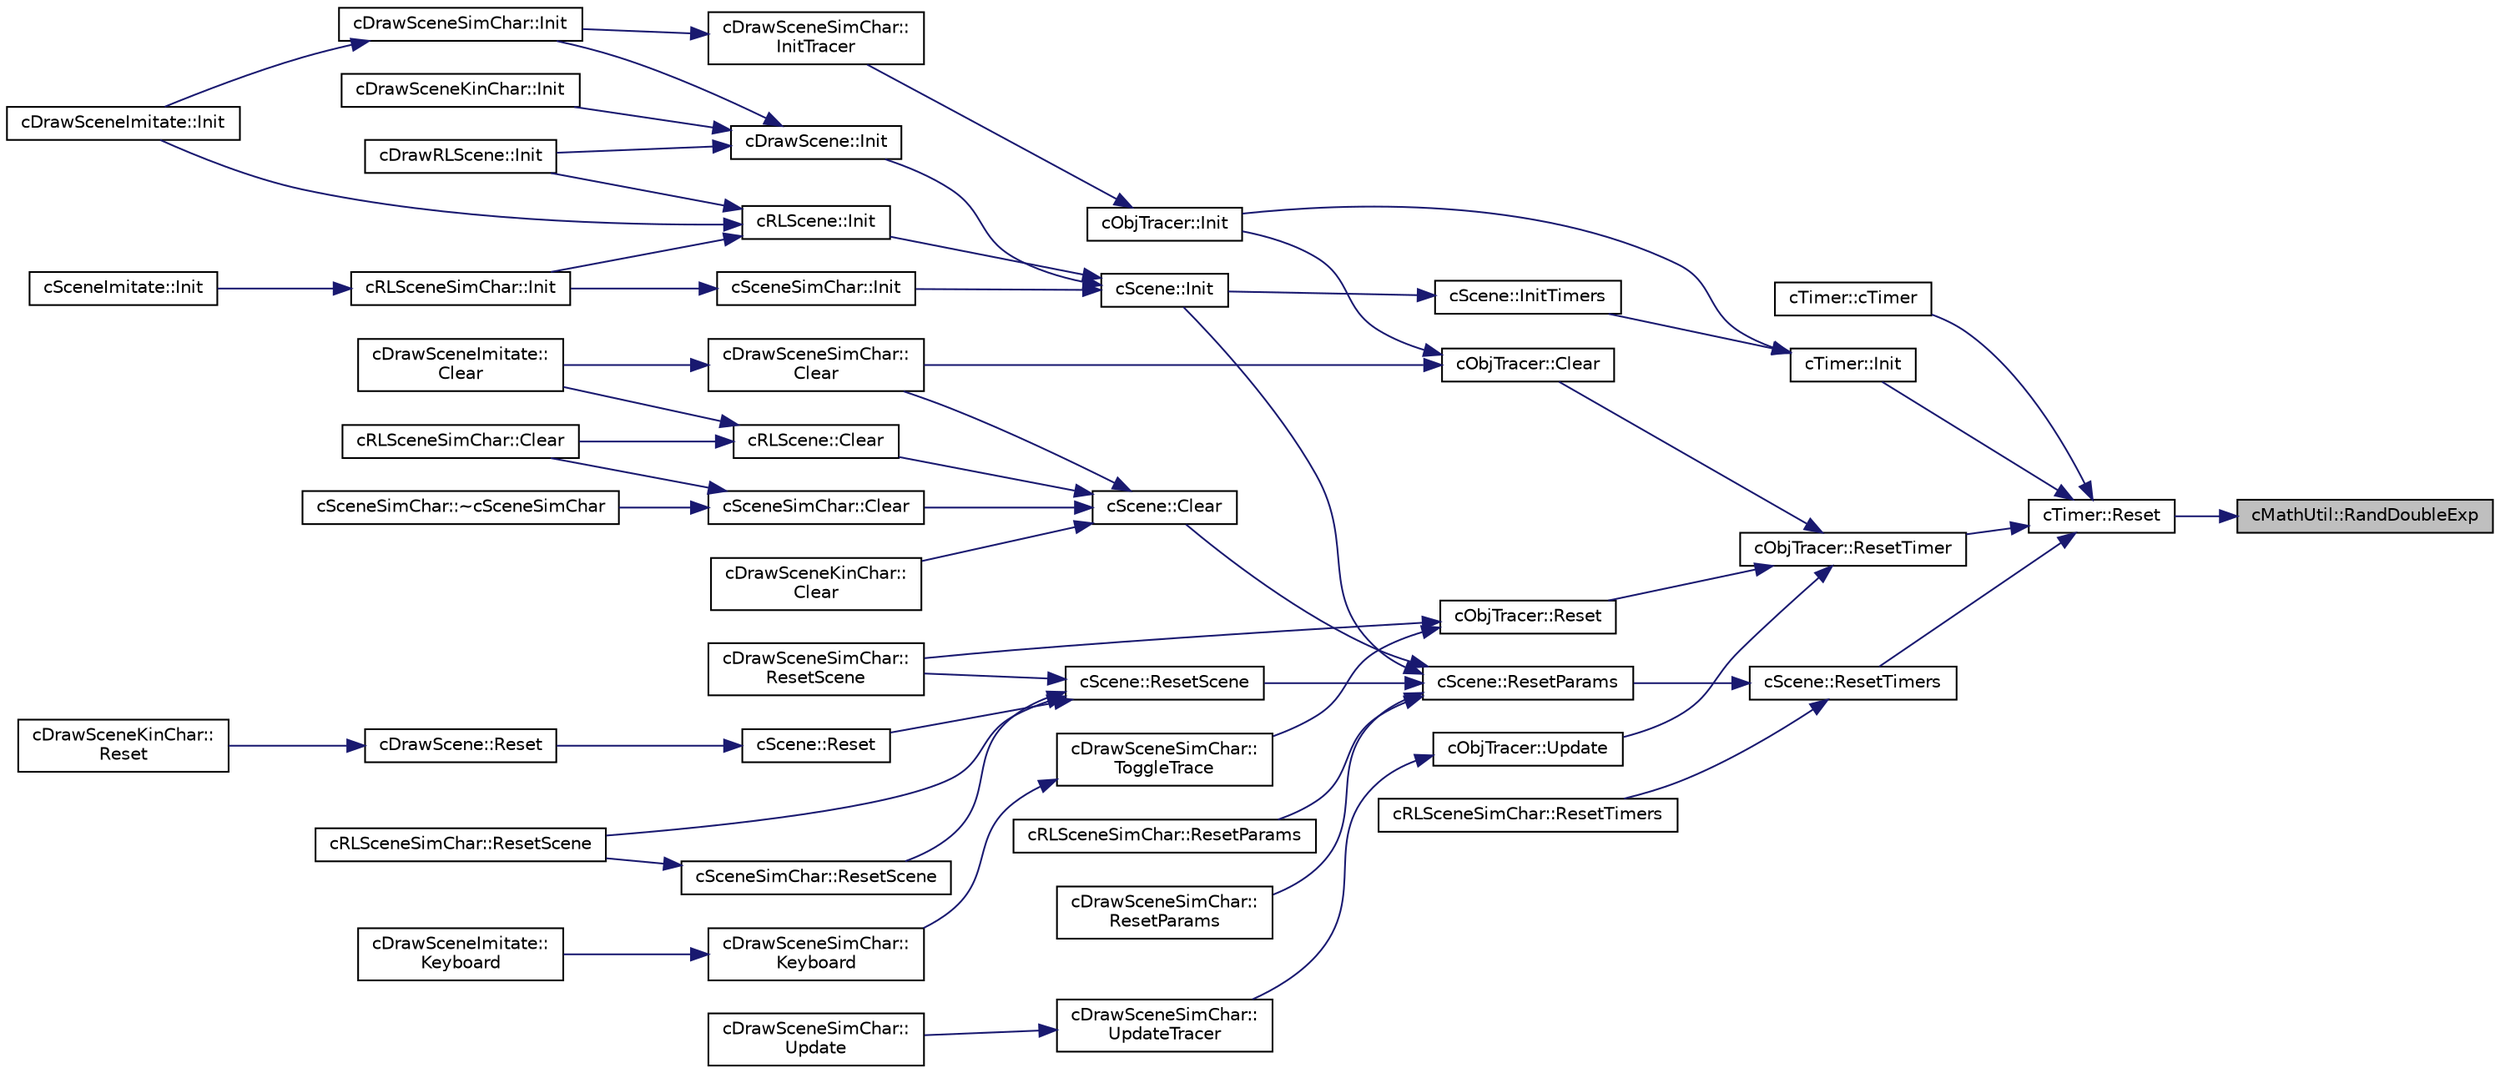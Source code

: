 digraph "cMathUtil::RandDoubleExp"
{
 // LATEX_PDF_SIZE
  edge [fontname="Helvetica",fontsize="10",labelfontname="Helvetica",labelfontsize="10"];
  node [fontname="Helvetica",fontsize="10",shape=record];
  rankdir="RL";
  Node1 [label="cMathUtil::RandDoubleExp",height=0.2,width=0.4,color="black", fillcolor="grey75", style="filled", fontcolor="black",tooltip=" "];
  Node1 -> Node2 [dir="back",color="midnightblue",fontsize="10",style="solid",fontname="Helvetica"];
  Node2 [label="cTimer::Reset",height=0.2,width=0.4,color="black", fillcolor="white", style="filled",URL="$classc_timer.html#ad1099bd7febb32a85da1273881d2326d",tooltip=" "];
  Node2 -> Node3 [dir="back",color="midnightblue",fontsize="10",style="solid",fontname="Helvetica"];
  Node3 [label="cTimer::cTimer",height=0.2,width=0.4,color="black", fillcolor="white", style="filled",URL="$classc_timer.html#a881724a0e79d106ed65699949c08fe86",tooltip=" "];
  Node2 -> Node4 [dir="back",color="midnightblue",fontsize="10",style="solid",fontname="Helvetica"];
  Node4 [label="cTimer::Init",height=0.2,width=0.4,color="black", fillcolor="white", style="filled",URL="$classc_timer.html#ab5f384b3d3bf9bdea54db1e4529afa1e",tooltip=" "];
  Node4 -> Node5 [dir="back",color="midnightblue",fontsize="10",style="solid",fontname="Helvetica"];
  Node5 [label="cObjTracer::Init",height=0.2,width=0.4,color="black", fillcolor="white", style="filled",URL="$classc_obj_tracer.html#a807742c9ea662105660aea4f0a175c42",tooltip=" "];
  Node5 -> Node6 [dir="back",color="midnightblue",fontsize="10",style="solid",fontname="Helvetica"];
  Node6 [label="cDrawSceneSimChar::\lInitTracer",height=0.2,width=0.4,color="black", fillcolor="white", style="filled",URL="$classc_draw_scene_sim_char.html#ad6d1aa9571dea69f6cbf85323e1da5e7",tooltip=" "];
  Node6 -> Node7 [dir="back",color="midnightblue",fontsize="10",style="solid",fontname="Helvetica"];
  Node7 [label="cDrawSceneSimChar::Init",height=0.2,width=0.4,color="black", fillcolor="white", style="filled",URL="$classc_draw_scene_sim_char.html#a4e6054c41d9444218aa837fc692d38d6",tooltip=" "];
  Node7 -> Node8 [dir="back",color="midnightblue",fontsize="10",style="solid",fontname="Helvetica"];
  Node8 [label="cDrawSceneImitate::Init",height=0.2,width=0.4,color="black", fillcolor="white", style="filled",URL="$classc_draw_scene_imitate.html#a4883fd5c94ea98788c07ff76c13fcf8a",tooltip=" "];
  Node4 -> Node9 [dir="back",color="midnightblue",fontsize="10",style="solid",fontname="Helvetica"];
  Node9 [label="cScene::InitTimers",height=0.2,width=0.4,color="black", fillcolor="white", style="filled",URL="$classc_scene.html#a28cf2507e26a884ec13ae918128d448b",tooltip=" "];
  Node9 -> Node10 [dir="back",color="midnightblue",fontsize="10",style="solid",fontname="Helvetica"];
  Node10 [label="cScene::Init",height=0.2,width=0.4,color="black", fillcolor="white", style="filled",URL="$classc_scene.html#a8d59ee636f3e14388f8010fc4959a1db",tooltip=" "];
  Node10 -> Node11 [dir="back",color="midnightblue",fontsize="10",style="solid",fontname="Helvetica"];
  Node11 [label="cDrawScene::Init",height=0.2,width=0.4,color="black", fillcolor="white", style="filled",URL="$classc_draw_scene.html#af961ad5f820420edffd46780c007be68",tooltip=" "];
  Node11 -> Node12 [dir="back",color="midnightblue",fontsize="10",style="solid",fontname="Helvetica"];
  Node12 [label="cDrawRLScene::Init",height=0.2,width=0.4,color="black", fillcolor="white", style="filled",URL="$classc_draw_r_l_scene.html#a284313524cbc2b065178fce7eb34a2d1",tooltip=" "];
  Node11 -> Node13 [dir="back",color="midnightblue",fontsize="10",style="solid",fontname="Helvetica"];
  Node13 [label="cDrawSceneKinChar::Init",height=0.2,width=0.4,color="black", fillcolor="white", style="filled",URL="$classc_draw_scene_kin_char.html#ac48c6afcfd92d4166167f6b2778d08ca",tooltip=" "];
  Node11 -> Node7 [dir="back",color="midnightblue",fontsize="10",style="solid",fontname="Helvetica"];
  Node10 -> Node14 [dir="back",color="midnightblue",fontsize="10",style="solid",fontname="Helvetica"];
  Node14 [label="cRLScene::Init",height=0.2,width=0.4,color="black", fillcolor="white", style="filled",URL="$classc_r_l_scene.html#af49d99030e9b27b552b402dc3e2c6b20",tooltip=" "];
  Node14 -> Node12 [dir="back",color="midnightblue",fontsize="10",style="solid",fontname="Helvetica"];
  Node14 -> Node8 [dir="back",color="midnightblue",fontsize="10",style="solid",fontname="Helvetica"];
  Node14 -> Node15 [dir="back",color="midnightblue",fontsize="10",style="solid",fontname="Helvetica"];
  Node15 [label="cRLSceneSimChar::Init",height=0.2,width=0.4,color="black", fillcolor="white", style="filled",URL="$classc_r_l_scene_sim_char.html#a646cd06bc9b8615ba0414c01dcc846eb",tooltip=" "];
  Node15 -> Node16 [dir="back",color="midnightblue",fontsize="10",style="solid",fontname="Helvetica"];
  Node16 [label="cSceneImitate::Init",height=0.2,width=0.4,color="black", fillcolor="white", style="filled",URL="$classc_scene_imitate.html#a076f408d116f74ebd723c8b8e193c374",tooltip=" "];
  Node10 -> Node17 [dir="back",color="midnightblue",fontsize="10",style="solid",fontname="Helvetica"];
  Node17 [label="cSceneSimChar::Init",height=0.2,width=0.4,color="black", fillcolor="white", style="filled",URL="$classc_scene_sim_char.html#a55d8ea112d3b38cc39f1cf396cdd8a5b",tooltip=" "];
  Node17 -> Node15 [dir="back",color="midnightblue",fontsize="10",style="solid",fontname="Helvetica"];
  Node2 -> Node18 [dir="back",color="midnightblue",fontsize="10",style="solid",fontname="Helvetica"];
  Node18 [label="cObjTracer::ResetTimer",height=0.2,width=0.4,color="black", fillcolor="white", style="filled",URL="$classc_obj_tracer.html#aed934ea118cab7e537373e9b39ba7195",tooltip=" "];
  Node18 -> Node19 [dir="back",color="midnightblue",fontsize="10",style="solid",fontname="Helvetica"];
  Node19 [label="cObjTracer::Clear",height=0.2,width=0.4,color="black", fillcolor="white", style="filled",URL="$classc_obj_tracer.html#a9cfa9ddba4ab174c1534e4a0b3db8277",tooltip=" "];
  Node19 -> Node20 [dir="back",color="midnightblue",fontsize="10",style="solid",fontname="Helvetica"];
  Node20 [label="cDrawSceneSimChar::\lClear",height=0.2,width=0.4,color="black", fillcolor="white", style="filled",URL="$classc_draw_scene_sim_char.html#aaa23ea7114ac978f7e015d8ca5d33340",tooltip=" "];
  Node20 -> Node21 [dir="back",color="midnightblue",fontsize="10",style="solid",fontname="Helvetica"];
  Node21 [label="cDrawSceneImitate::\lClear",height=0.2,width=0.4,color="black", fillcolor="white", style="filled",URL="$classc_draw_scene_imitate.html#a098558b683c1af866dc319a34139e4a5",tooltip=" "];
  Node19 -> Node5 [dir="back",color="midnightblue",fontsize="10",style="solid",fontname="Helvetica"];
  Node18 -> Node22 [dir="back",color="midnightblue",fontsize="10",style="solid",fontname="Helvetica"];
  Node22 [label="cObjTracer::Reset",height=0.2,width=0.4,color="black", fillcolor="white", style="filled",URL="$classc_obj_tracer.html#a2a012ff12b3b8d8df75c9f07758a80cb",tooltip=" "];
  Node22 -> Node23 [dir="back",color="midnightblue",fontsize="10",style="solid",fontname="Helvetica"];
  Node23 [label="cDrawSceneSimChar::\lResetScene",height=0.2,width=0.4,color="black", fillcolor="white", style="filled",URL="$classc_draw_scene_sim_char.html#a7381bb63219567bf9f3a8fea89f25f31",tooltip=" "];
  Node22 -> Node24 [dir="back",color="midnightblue",fontsize="10",style="solid",fontname="Helvetica"];
  Node24 [label="cDrawSceneSimChar::\lToggleTrace",height=0.2,width=0.4,color="black", fillcolor="white", style="filled",URL="$classc_draw_scene_sim_char.html#a43263d2e7d325f8ee71375fa1834a88f",tooltip=" "];
  Node24 -> Node25 [dir="back",color="midnightblue",fontsize="10",style="solid",fontname="Helvetica"];
  Node25 [label="cDrawSceneSimChar::\lKeyboard",height=0.2,width=0.4,color="black", fillcolor="white", style="filled",URL="$classc_draw_scene_sim_char.html#a0515846bf857fadc1bcf1624a5b9986a",tooltip=" "];
  Node25 -> Node26 [dir="back",color="midnightblue",fontsize="10",style="solid",fontname="Helvetica"];
  Node26 [label="cDrawSceneImitate::\lKeyboard",height=0.2,width=0.4,color="black", fillcolor="white", style="filled",URL="$classc_draw_scene_imitate.html#a63bbe9cd155ddee41d8124ff0f2d0c1f",tooltip=" "];
  Node18 -> Node27 [dir="back",color="midnightblue",fontsize="10",style="solid",fontname="Helvetica"];
  Node27 [label="cObjTracer::Update",height=0.2,width=0.4,color="black", fillcolor="white", style="filled",URL="$classc_obj_tracer.html#aa927ca2571ac74bbd97c56859b96a254",tooltip=" "];
  Node27 -> Node28 [dir="back",color="midnightblue",fontsize="10",style="solid",fontname="Helvetica"];
  Node28 [label="cDrawSceneSimChar::\lUpdateTracer",height=0.2,width=0.4,color="black", fillcolor="white", style="filled",URL="$classc_draw_scene_sim_char.html#a2a3188588de8b3ba4647decf5fbd5435",tooltip=" "];
  Node28 -> Node29 [dir="back",color="midnightblue",fontsize="10",style="solid",fontname="Helvetica"];
  Node29 [label="cDrawSceneSimChar::\lUpdate",height=0.2,width=0.4,color="black", fillcolor="white", style="filled",URL="$classc_draw_scene_sim_char.html#ada1475572f24d082f2221c05111cc10f",tooltip=" "];
  Node2 -> Node30 [dir="back",color="midnightblue",fontsize="10",style="solid",fontname="Helvetica"];
  Node30 [label="cScene::ResetTimers",height=0.2,width=0.4,color="black", fillcolor="white", style="filled",URL="$classc_scene.html#ad3519d6ec80933c165a3eeaec926a117",tooltip=" "];
  Node30 -> Node31 [dir="back",color="midnightblue",fontsize="10",style="solid",fontname="Helvetica"];
  Node31 [label="cScene::ResetParams",height=0.2,width=0.4,color="black", fillcolor="white", style="filled",URL="$classc_scene.html#a415e870aeb165035c4e226807d2ad5a4",tooltip=" "];
  Node31 -> Node32 [dir="back",color="midnightblue",fontsize="10",style="solid",fontname="Helvetica"];
  Node32 [label="cScene::Clear",height=0.2,width=0.4,color="black", fillcolor="white", style="filled",URL="$classc_scene.html#a6e7c05644ce68b62731350cadc55a89f",tooltip=" "];
  Node32 -> Node33 [dir="back",color="midnightblue",fontsize="10",style="solid",fontname="Helvetica"];
  Node33 [label="cDrawSceneKinChar::\lClear",height=0.2,width=0.4,color="black", fillcolor="white", style="filled",URL="$classc_draw_scene_kin_char.html#a2395078e02cccf9d72f83606d9cb4536",tooltip=" "];
  Node32 -> Node20 [dir="back",color="midnightblue",fontsize="10",style="solid",fontname="Helvetica"];
  Node32 -> Node34 [dir="back",color="midnightblue",fontsize="10",style="solid",fontname="Helvetica"];
  Node34 [label="cRLScene::Clear",height=0.2,width=0.4,color="black", fillcolor="white", style="filled",URL="$classc_r_l_scene.html#a1fcbc23544ba9cb5351d642a0e259c9a",tooltip=" "];
  Node34 -> Node21 [dir="back",color="midnightblue",fontsize="10",style="solid",fontname="Helvetica"];
  Node34 -> Node35 [dir="back",color="midnightblue",fontsize="10",style="solid",fontname="Helvetica"];
  Node35 [label="cRLSceneSimChar::Clear",height=0.2,width=0.4,color="black", fillcolor="white", style="filled",URL="$classc_r_l_scene_sim_char.html#aa835a9fca2f51ec9857bda04eabf7538",tooltip=" "];
  Node32 -> Node36 [dir="back",color="midnightblue",fontsize="10",style="solid",fontname="Helvetica"];
  Node36 [label="cSceneSimChar::Clear",height=0.2,width=0.4,color="black", fillcolor="white", style="filled",URL="$classc_scene_sim_char.html#aa1420d83958611ed394ed399788a0bf1",tooltip=" "];
  Node36 -> Node35 [dir="back",color="midnightblue",fontsize="10",style="solid",fontname="Helvetica"];
  Node36 -> Node37 [dir="back",color="midnightblue",fontsize="10",style="solid",fontname="Helvetica"];
  Node37 [label="cSceneSimChar::~cSceneSimChar",height=0.2,width=0.4,color="black", fillcolor="white", style="filled",URL="$classc_scene_sim_char.html#a8d8c4dbba486558bf9fa4971fe425ab9",tooltip=" "];
  Node31 -> Node10 [dir="back",color="midnightblue",fontsize="10",style="solid",fontname="Helvetica"];
  Node31 -> Node38 [dir="back",color="midnightblue",fontsize="10",style="solid",fontname="Helvetica"];
  Node38 [label="cRLSceneSimChar::ResetParams",height=0.2,width=0.4,color="black", fillcolor="white", style="filled",URL="$classc_r_l_scene_sim_char.html#aa4fa451f537e449f0922be690b9365fe",tooltip=" "];
  Node31 -> Node39 [dir="back",color="midnightblue",fontsize="10",style="solid",fontname="Helvetica"];
  Node39 [label="cDrawSceneSimChar::\lResetParams",height=0.2,width=0.4,color="black", fillcolor="white", style="filled",URL="$classc_draw_scene_sim_char.html#ae72b6af845273ba28d21cde3b5f4ec65",tooltip=" "];
  Node31 -> Node40 [dir="back",color="midnightblue",fontsize="10",style="solid",fontname="Helvetica"];
  Node40 [label="cScene::ResetScene",height=0.2,width=0.4,color="black", fillcolor="white", style="filled",URL="$classc_scene.html#a77af1acfd382a6e3d668360eae38889e",tooltip=" "];
  Node40 -> Node41 [dir="back",color="midnightblue",fontsize="10",style="solid",fontname="Helvetica"];
  Node41 [label="cScene::Reset",height=0.2,width=0.4,color="black", fillcolor="white", style="filled",URL="$classc_scene.html#abccdd142ce9f531bf1cfb0503dbcaf74",tooltip=" "];
  Node41 -> Node42 [dir="back",color="midnightblue",fontsize="10",style="solid",fontname="Helvetica"];
  Node42 [label="cDrawScene::Reset",height=0.2,width=0.4,color="black", fillcolor="white", style="filled",URL="$classc_draw_scene.html#a3f7fb671ce597b83ddd6643ff976ac3e",tooltip=" "];
  Node42 -> Node43 [dir="back",color="midnightblue",fontsize="10",style="solid",fontname="Helvetica"];
  Node43 [label="cDrawSceneKinChar::\lReset",height=0.2,width=0.4,color="black", fillcolor="white", style="filled",URL="$classc_draw_scene_kin_char.html#ad09d26c70674423cef4c26b67c3f908a",tooltip=" "];
  Node40 -> Node23 [dir="back",color="midnightblue",fontsize="10",style="solid",fontname="Helvetica"];
  Node40 -> Node44 [dir="back",color="midnightblue",fontsize="10",style="solid",fontname="Helvetica"];
  Node44 [label="cRLSceneSimChar::ResetScene",height=0.2,width=0.4,color="black", fillcolor="white", style="filled",URL="$classc_r_l_scene_sim_char.html#a48b228bff3f50138b0adb18d2ea2566c",tooltip=" "];
  Node40 -> Node45 [dir="back",color="midnightblue",fontsize="10",style="solid",fontname="Helvetica"];
  Node45 [label="cSceneSimChar::ResetScene",height=0.2,width=0.4,color="black", fillcolor="white", style="filled",URL="$classc_scene_sim_char.html#acf9c324c59e20fce077e26020ddc708e",tooltip=" "];
  Node45 -> Node44 [dir="back",color="midnightblue",fontsize="10",style="solid",fontname="Helvetica"];
  Node30 -> Node46 [dir="back",color="midnightblue",fontsize="10",style="solid",fontname="Helvetica"];
  Node46 [label="cRLSceneSimChar::ResetTimers",height=0.2,width=0.4,color="black", fillcolor="white", style="filled",URL="$classc_r_l_scene_sim_char.html#a49df440929d663ea541b4c52debb5277",tooltip=" "];
}
